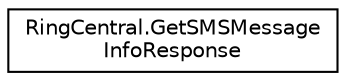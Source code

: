 digraph "Graphical Class Hierarchy"
{
 // LATEX_PDF_SIZE
  edge [fontname="Helvetica",fontsize="10",labelfontname="Helvetica",labelfontsize="10"];
  node [fontname="Helvetica",fontsize="10",shape=record];
  rankdir="LR";
  Node0 [label="RingCentral.GetSMSMessage\lInfoResponse",height=0.2,width=0.4,color="black", fillcolor="white", style="filled",URL="$classRingCentral_1_1GetSMSMessageInfoResponse.html",tooltip=" "];
}
